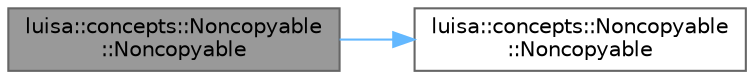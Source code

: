 digraph "luisa::concepts::Noncopyable::Noncopyable"
{
 // LATEX_PDF_SIZE
  bgcolor="transparent";
  edge [fontname=Helvetica,fontsize=10,labelfontname=Helvetica,labelfontsize=10];
  node [fontname=Helvetica,fontsize=10,shape=box,height=0.2,width=0.4];
  rankdir="LR";
  Node1 [id="Node000001",label="luisa::concepts::Noncopyable\l::Noncopyable",height=0.2,width=0.4,color="gray40", fillcolor="grey60", style="filled", fontcolor="black",tooltip=" "];
  Node1 -> Node2 [id="edge1_Node000001_Node000002",color="steelblue1",style="solid",tooltip=" "];
  Node2 [id="Node000002",label="luisa::concepts::Noncopyable\l::Noncopyable",height=0.2,width=0.4,color="grey40", fillcolor="white", style="filled",URL="$structluisa_1_1concepts_1_1_noncopyable.html#a45525d9d94071fe263203f5ff621b0ea",tooltip=" "];
}
